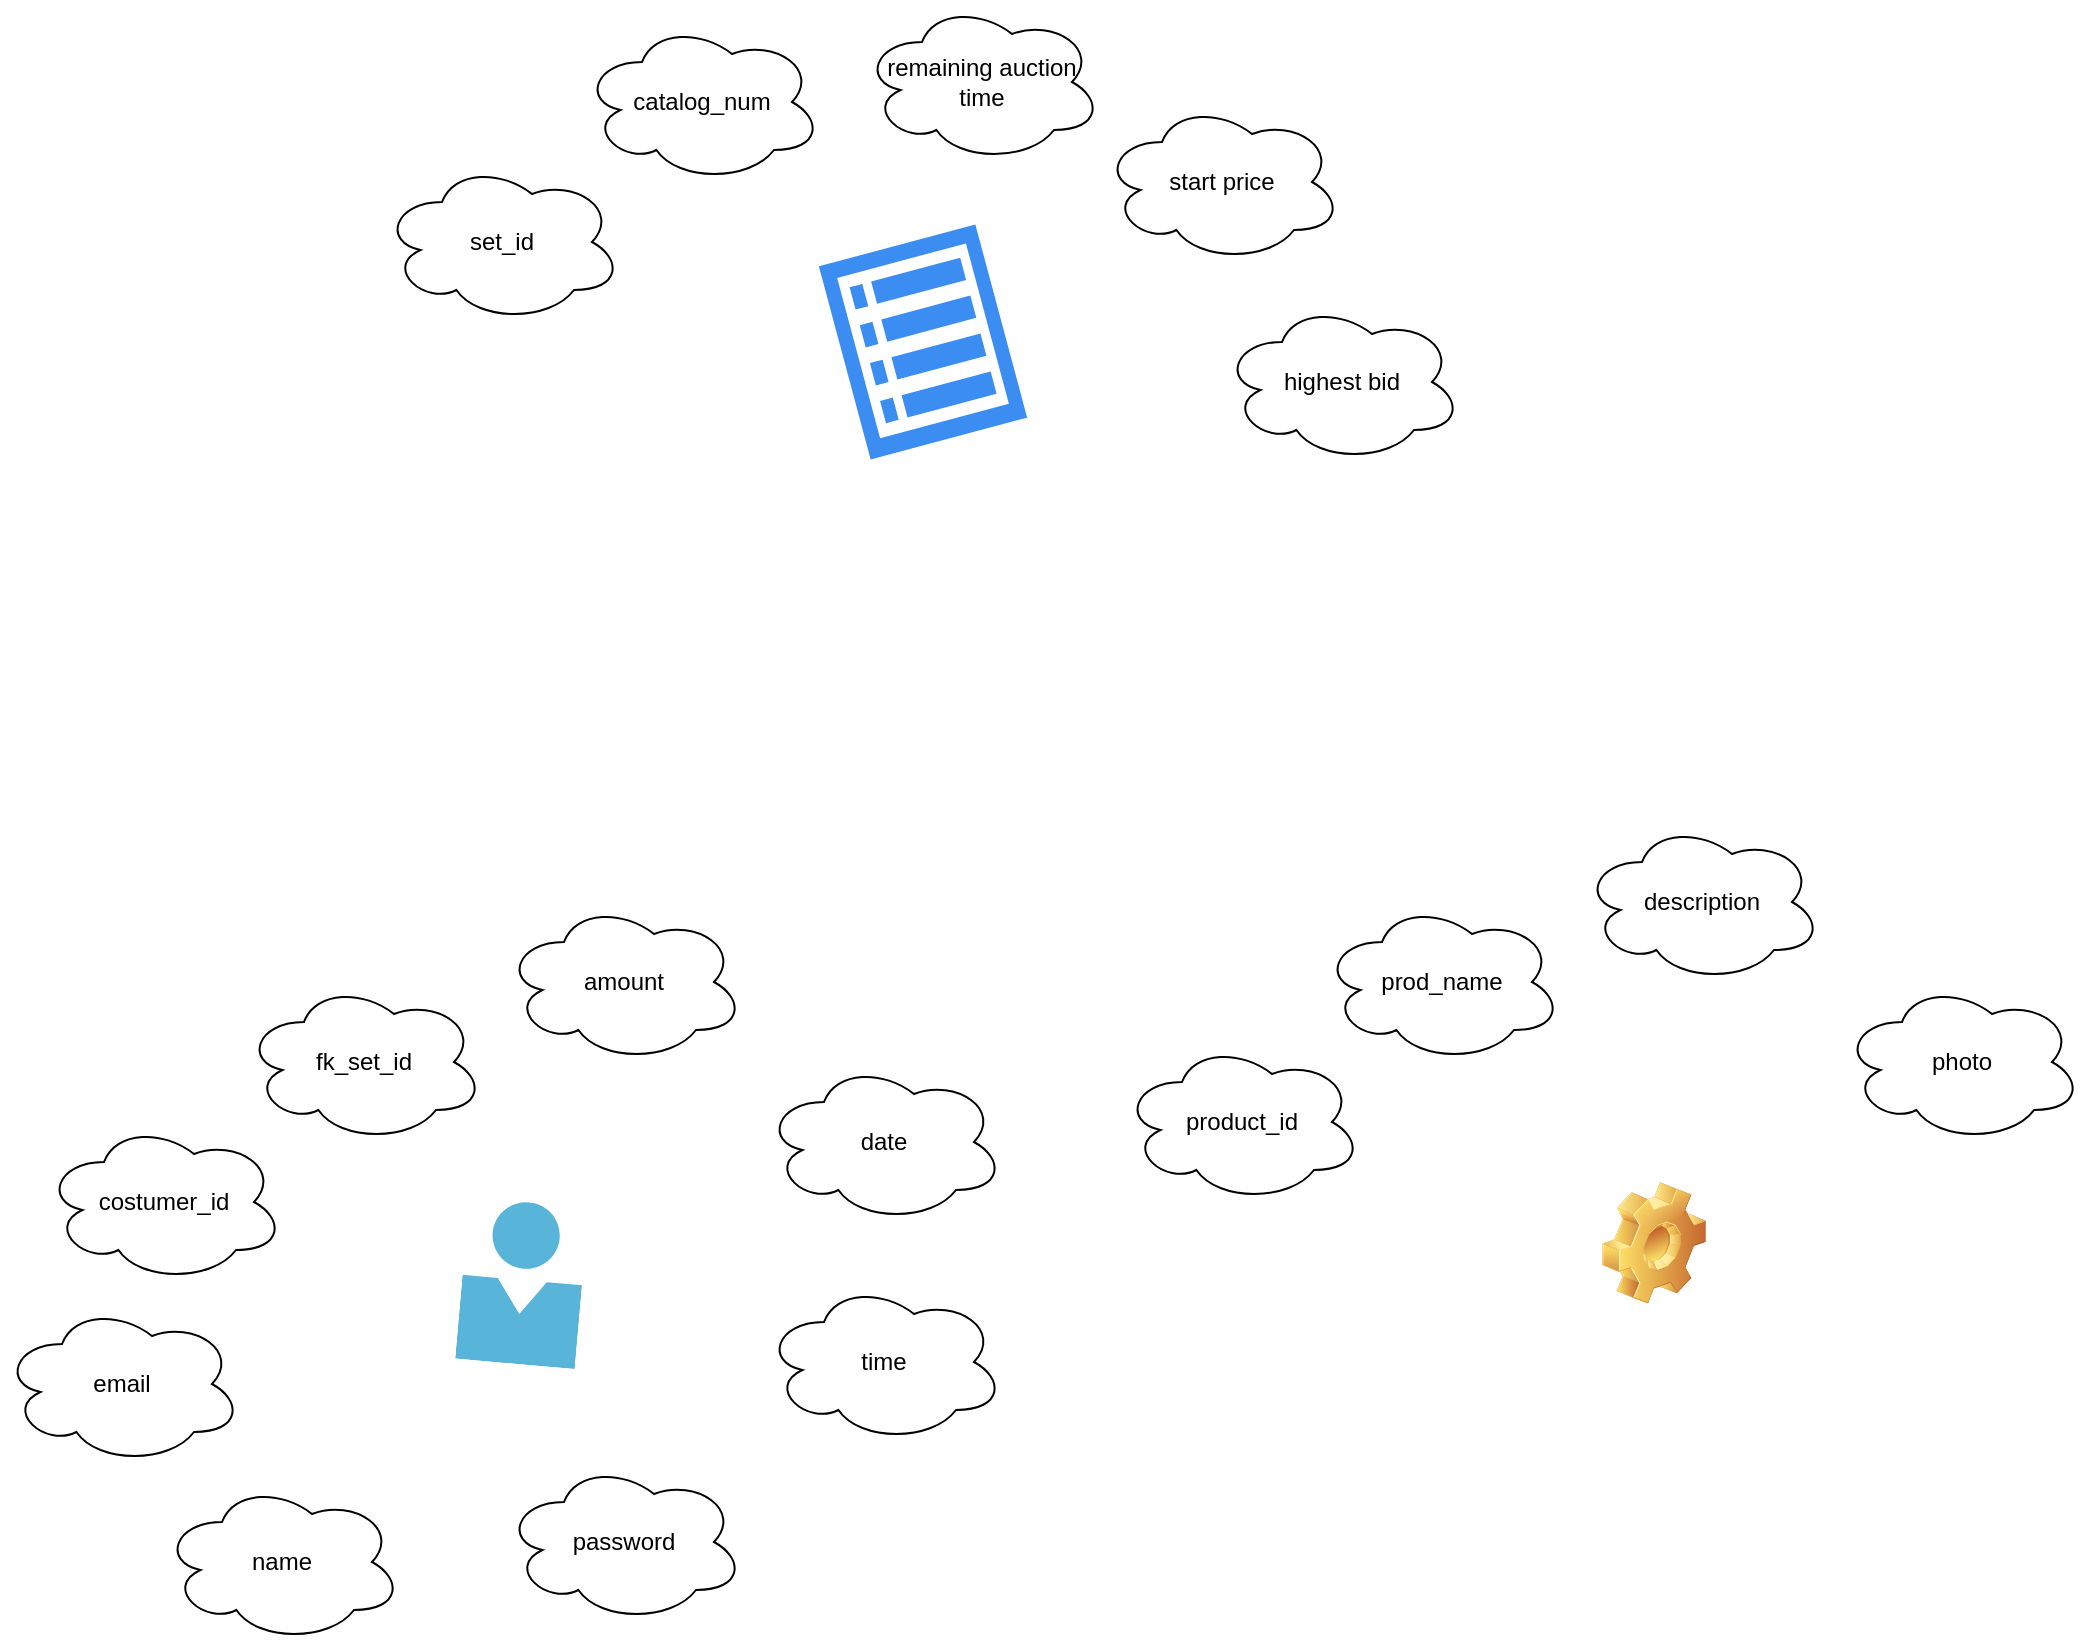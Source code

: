 <mxfile>
    <diagram id="_gYd_yRaZROrODqXN37u" name="Page-1">
        <mxGraphModel dx="1980" dy="846" grid="1" gridSize="10" guides="1" tooltips="1" connect="1" arrows="1" fold="1" page="1" pageScale="1" pageWidth="827" pageHeight="1169" math="0" shadow="0">
            <root>
                <mxCell id="0"/>
                <mxCell id="1" parent="0"/>
                <mxCell id="2" value="" style="sketch=0;html=1;aspect=fixed;strokeColor=none;shadow=0;align=center;verticalAlign=top;fillColor=#3B8DF1;shape=mxgraph.gcp2.view_list;rotation=-15;" vertex="1" parent="1">
                    <mxGeometry x="240" y="190" width="81" height="100" as="geometry"/>
                </mxCell>
                <mxCell id="3" value="set_id" style="ellipse;shape=cloud;whiteSpace=wrap;html=1;" vertex="1" parent="1">
                    <mxGeometry x="10" y="150" width="120" height="80" as="geometry"/>
                </mxCell>
                <mxCell id="4" value="catalog_num" style="ellipse;shape=cloud;whiteSpace=wrap;html=1;" vertex="1" parent="1">
                    <mxGeometry x="110" y="80" width="120" height="80" as="geometry"/>
                </mxCell>
                <mxCell id="6" value="start price" style="ellipse;shape=cloud;whiteSpace=wrap;html=1;" vertex="1" parent="1">
                    <mxGeometry x="370" y="120" width="120" height="80" as="geometry"/>
                </mxCell>
                <mxCell id="7" value="highest bid" style="ellipse;shape=cloud;whiteSpace=wrap;html=1;" vertex="1" parent="1">
                    <mxGeometry x="430" y="220" width="120" height="80" as="geometry"/>
                </mxCell>
                <mxCell id="9" value="remaining auction time" style="ellipse;shape=cloud;whiteSpace=wrap;html=1;" vertex="1" parent="1">
                    <mxGeometry x="250" y="70" width="120" height="80" as="geometry"/>
                </mxCell>
                <mxCell id="11" value="" style="shape=image;html=1;verticalLabelPosition=bottom;verticalAlign=top;imageAspect=1;aspect=fixed;image=img/clipart/Gear_128x128.png" vertex="1" parent="1">
                    <mxGeometry x="620" y="660" width="52" height="61" as="geometry"/>
                </mxCell>
                <mxCell id="12" value="product_id" style="ellipse;shape=cloud;whiteSpace=wrap;html=1;" vertex="1" parent="1">
                    <mxGeometry x="380" y="590" width="120" height="80" as="geometry"/>
                </mxCell>
                <mxCell id="13" value="prod_name" style="ellipse;shape=cloud;whiteSpace=wrap;html=1;" vertex="1" parent="1">
                    <mxGeometry x="480" y="520" width="120" height="80" as="geometry"/>
                </mxCell>
                <mxCell id="14" value="description" style="ellipse;shape=cloud;whiteSpace=wrap;html=1;" vertex="1" parent="1">
                    <mxGeometry x="610" y="480" width="120" height="80" as="geometry"/>
                </mxCell>
                <mxCell id="15" value="photo" style="ellipse;shape=cloud;whiteSpace=wrap;html=1;" vertex="1" parent="1">
                    <mxGeometry x="740" y="560" width="120" height="80" as="geometry"/>
                </mxCell>
                <mxCell id="19" value="" style="sketch=0;aspect=fixed;html=1;points=[];align=center;image;fontSize=12;image=img/lib/mscae/Person.svg;rotation=5;" vertex="1" parent="1">
                    <mxGeometry x="50" y="670" width="60" height="81.08" as="geometry"/>
                </mxCell>
                <mxCell id="21" value="costumer_id" style="ellipse;shape=cloud;whiteSpace=wrap;html=1;" vertex="1" parent="1">
                    <mxGeometry x="-159" y="630" width="120" height="80" as="geometry"/>
                </mxCell>
                <mxCell id="22" value="fk_set_id" style="ellipse;shape=cloud;whiteSpace=wrap;html=1;" vertex="1" parent="1">
                    <mxGeometry x="-59" y="560" width="120" height="80" as="geometry"/>
                </mxCell>
                <mxCell id="23" value="amount" style="ellipse;shape=cloud;whiteSpace=wrap;html=1;" vertex="1" parent="1">
                    <mxGeometry x="71" y="520" width="120" height="80" as="geometry"/>
                </mxCell>
                <mxCell id="24" value="date" style="ellipse;shape=cloud;whiteSpace=wrap;html=1;" vertex="1" parent="1">
                    <mxGeometry x="201" y="600" width="120" height="80" as="geometry"/>
                </mxCell>
                <mxCell id="25" value="time" style="ellipse;shape=cloud;whiteSpace=wrap;html=1;" vertex="1" parent="1">
                    <mxGeometry x="201" y="710" width="120" height="80" as="geometry"/>
                </mxCell>
                <mxCell id="26" value="password" style="ellipse;shape=cloud;whiteSpace=wrap;html=1;" vertex="1" parent="1">
                    <mxGeometry x="71" y="800" width="120" height="80" as="geometry"/>
                </mxCell>
                <mxCell id="27" value="name" style="ellipse;shape=cloud;whiteSpace=wrap;html=1;" vertex="1" parent="1">
                    <mxGeometry x="-100" y="810" width="120" height="80" as="geometry"/>
                </mxCell>
                <mxCell id="28" value="email" style="ellipse;shape=cloud;whiteSpace=wrap;html=1;" vertex="1" parent="1">
                    <mxGeometry x="-180" y="721" width="120" height="80" as="geometry"/>
                </mxCell>
            </root>
        </mxGraphModel>
    </diagram>
    <diagram id="7FCDDahbAtkubZQX5iFU" name="Page-2">
        <mxGraphModel dx="1980" dy="846" grid="1" gridSize="10" guides="1" tooltips="1" connect="1" arrows="1" fold="1" page="1" pageScale="1" pageWidth="827" pageHeight="1169" math="0" shadow="0">
            <root>
                <mxCell id="ca0Z7T8of8gmfiPiTYou-0"/>
                <mxCell id="ca0Z7T8of8gmfiPiTYou-1" parent="ca0Z7T8of8gmfiPiTYou-0"/>
                <mxCell id="jxNRX1WY2ZKDCiM9UZeG-5" style="edgeStyle=none;html=1;exitX=0.25;exitY=1;exitDx=0;exitDy=0;entryX=1;entryY=0;entryDx=0;entryDy=0;" edge="1" parent="ca0Z7T8of8gmfiPiTYou-1" source="ca0Z7T8of8gmfiPiTYou-2" target="goD8COI7fvtztgVObVlK-0">
                    <mxGeometry relative="1" as="geometry"/>
                </mxCell>
                <mxCell id="jxNRX1WY2ZKDCiM9UZeG-6" style="edgeStyle=none;html=1;exitX=0;exitY=0.75;exitDx=0;exitDy=0;entryX=1;entryY=0.5;entryDx=0;entryDy=0;" edge="1" parent="ca0Z7T8of8gmfiPiTYou-1" source="ca0Z7T8of8gmfiPiTYou-2" target="goD8COI7fvtztgVObVlK-1">
                    <mxGeometry relative="1" as="geometry"/>
                </mxCell>
                <mxCell id="jxNRX1WY2ZKDCiM9UZeG-7" style="edgeStyle=none;html=1;exitX=0;exitY=0.25;exitDx=0;exitDy=0;entryX=1;entryY=1;entryDx=0;entryDy=0;" edge="1" parent="ca0Z7T8of8gmfiPiTYou-1" source="ca0Z7T8of8gmfiPiTYou-2" target="goD8COI7fvtztgVObVlK-4">
                    <mxGeometry relative="1" as="geometry"/>
                </mxCell>
                <mxCell id="jxNRX1WY2ZKDCiM9UZeG-8" style="edgeStyle=none;html=1;exitX=0.25;exitY=0;exitDx=0;exitDy=0;entryX=0.5;entryY=1;entryDx=0;entryDy=0;" edge="1" parent="ca0Z7T8of8gmfiPiTYou-1" source="ca0Z7T8of8gmfiPiTYou-2" target="goD8COI7fvtztgVObVlK-2">
                    <mxGeometry relative="1" as="geometry"/>
                </mxCell>
                <mxCell id="jxNRX1WY2ZKDCiM9UZeG-9" style="edgeStyle=none;html=1;exitX=0.75;exitY=0;exitDx=0;exitDy=0;" edge="1" parent="ca0Z7T8of8gmfiPiTYou-1" source="ca0Z7T8of8gmfiPiTYou-2" target="goD8COI7fvtztgVObVlK-3">
                    <mxGeometry relative="1" as="geometry"/>
                </mxCell>
                <mxCell id="jxNRX1WY2ZKDCiM9UZeG-11" style="edgeStyle=none;html=1;exitX=1;exitY=0.25;exitDx=0;exitDy=0;entryX=0;entryY=0.5;entryDx=0;entryDy=0;" edge="1" parent="ca0Z7T8of8gmfiPiTYou-1" source="ca0Z7T8of8gmfiPiTYou-2" target="EaMDmju6QmwKnn0wwo6J-0">
                    <mxGeometry relative="1" as="geometry"/>
                </mxCell>
                <mxCell id="jxNRX1WY2ZKDCiM9UZeG-13" style="edgeStyle=none;html=1;exitX=1;exitY=0.75;exitDx=0;exitDy=0;entryX=0;entryY=0.5;entryDx=0;entryDy=0;" edge="1" parent="ca0Z7T8of8gmfiPiTYou-1" source="ca0Z7T8of8gmfiPiTYou-2" target="EaMDmju6QmwKnn0wwo6J-1">
                    <mxGeometry relative="1" as="geometry"/>
                </mxCell>
                <mxCell id="jxNRX1WY2ZKDCiM9UZeG-14" style="edgeStyle=none;html=1;exitX=0.75;exitY=1;exitDx=0;exitDy=0;" edge="1" parent="ca0Z7T8of8gmfiPiTYou-1" source="ca0Z7T8of8gmfiPiTYou-2" target="9DCI0XBkv5CSsvKXZWBZ-0">
                    <mxGeometry relative="1" as="geometry"/>
                </mxCell>
                <mxCell id="jxNRX1WY2ZKDCiM9UZeG-22" style="edgeStyle=none;html=1;exitX=1;exitY=0;exitDx=0;exitDy=0;endArrow=ERmany;endFill=0;" edge="1" parent="ca0Z7T8of8gmfiPiTYou-1" source="ca0Z7T8of8gmfiPiTYou-2" target="jxNRX1WY2ZKDCiM9UZeG-21">
                    <mxGeometry relative="1" as="geometry"/>
                </mxCell>
                <mxCell id="ca0Z7T8of8gmfiPiTYou-2" value="customer" style="rounded=0;whiteSpace=wrap;html=1;" vertex="1" parent="ca0Z7T8of8gmfiPiTYou-1">
                    <mxGeometry x="20" y="475" width="120" height="60" as="geometry"/>
                </mxCell>
                <mxCell id="jxNRX1WY2ZKDCiM9UZeG-15" style="edgeStyle=none;html=1;exitX=0.75;exitY=0;exitDx=0;exitDy=0;" edge="1" parent="ca0Z7T8of8gmfiPiTYou-1" source="ca0Z7T8of8gmfiPiTYou-3" target="goD8COI7fvtztgVObVlK-8">
                    <mxGeometry relative="1" as="geometry"/>
                </mxCell>
                <mxCell id="jxNRX1WY2ZKDCiM9UZeG-16" style="edgeStyle=none;html=1;exitX=0.25;exitY=0;exitDx=0;exitDy=0;" edge="1" parent="ca0Z7T8of8gmfiPiTYou-1" source="ca0Z7T8of8gmfiPiTYou-3" target="goD8COI7fvtztgVObVlK-7">
                    <mxGeometry relative="1" as="geometry"/>
                </mxCell>
                <mxCell id="jxNRX1WY2ZKDCiM9UZeG-17" style="edgeStyle=none;html=1;exitX=0;exitY=0.25;exitDx=0;exitDy=0;entryX=1;entryY=0.5;entryDx=0;entryDy=0;" edge="1" parent="ca0Z7T8of8gmfiPiTYou-1" source="ca0Z7T8of8gmfiPiTYou-3" target="goD8COI7fvtztgVObVlK-9">
                    <mxGeometry relative="1" as="geometry"/>
                </mxCell>
                <mxCell id="jxNRX1WY2ZKDCiM9UZeG-18" style="edgeStyle=none;html=1;exitX=0;exitY=0.75;exitDx=0;exitDy=0;entryX=1;entryY=0.5;entryDx=0;entryDy=0;" edge="1" parent="ca0Z7T8of8gmfiPiTYou-1" source="ca0Z7T8of8gmfiPiTYou-3" target="goD8COI7fvtztgVObVlK-6">
                    <mxGeometry relative="1" as="geometry"/>
                </mxCell>
                <mxCell id="jxNRX1WY2ZKDCiM9UZeG-19" style="edgeStyle=none;html=1;exitX=0.25;exitY=1;exitDx=0;exitDy=0;entryX=1;entryY=0;entryDx=0;entryDy=0;" edge="1" parent="ca0Z7T8of8gmfiPiTYou-1" source="ca0Z7T8of8gmfiPiTYou-3" target="goD8COI7fvtztgVObVlK-5">
                    <mxGeometry relative="1" as="geometry"/>
                </mxCell>
                <mxCell id="jxNRX1WY2ZKDCiM9UZeG-24" style="edgeStyle=none;html=1;exitX=0;exitY=0;exitDx=0;exitDy=0;entryX=0.5;entryY=1;entryDx=0;entryDy=0;endArrow=ERone;endFill=0;" edge="1" parent="ca0Z7T8of8gmfiPiTYou-1" source="ca0Z7T8of8gmfiPiTYou-3" target="jxNRX1WY2ZKDCiM9UZeG-20">
                    <mxGeometry relative="1" as="geometry"/>
                </mxCell>
                <mxCell id="ca0Z7T8of8gmfiPiTYou-3" value="product" style="rounded=0;whiteSpace=wrap;html=1;" vertex="1" parent="ca0Z7T8of8gmfiPiTYou-1">
                    <mxGeometry x="740" y="425" width="120" height="60" as="geometry"/>
                </mxCell>
                <mxCell id="jxNRX1WY2ZKDCiM9UZeG-0" style="edgeStyle=none;html=1;exitX=0;exitY=1;exitDx=0;exitDy=0;entryX=1;entryY=0;entryDx=0;entryDy=0;" edge="1" parent="ca0Z7T8of8gmfiPiTYou-1" source="ca0Z7T8of8gmfiPiTYou-4" target="c94ElEuDBeeR87De8wlx-1">
                    <mxGeometry relative="1" as="geometry"/>
                </mxCell>
                <mxCell id="jxNRX1WY2ZKDCiM9UZeG-1" style="edgeStyle=none;html=1;exitX=0;exitY=0.5;exitDx=0;exitDy=0;entryX=1;entryY=0.5;entryDx=0;entryDy=0;" edge="1" parent="ca0Z7T8of8gmfiPiTYou-1" source="ca0Z7T8of8gmfiPiTYou-4" target="c94ElEuDBeeR87De8wlx-2">
                    <mxGeometry relative="1" as="geometry"/>
                </mxCell>
                <mxCell id="jxNRX1WY2ZKDCiM9UZeG-2" style="edgeStyle=none;html=1;exitX=0;exitY=0;exitDx=0;exitDy=0;entryX=1;entryY=1;entryDx=0;entryDy=0;" edge="1" parent="ca0Z7T8of8gmfiPiTYou-1" source="ca0Z7T8of8gmfiPiTYou-4" target="c94ElEuDBeeR87De8wlx-5">
                    <mxGeometry relative="1" as="geometry"/>
                </mxCell>
                <mxCell id="jxNRX1WY2ZKDCiM9UZeG-3" style="edgeStyle=none;html=1;exitX=0.5;exitY=0;exitDx=0;exitDy=0;entryX=1;entryY=1;entryDx=0;entryDy=0;" edge="1" parent="ca0Z7T8of8gmfiPiTYou-1" source="ca0Z7T8of8gmfiPiTYou-4" target="c94ElEuDBeeR87De8wlx-3">
                    <mxGeometry relative="1" as="geometry"/>
                </mxCell>
                <mxCell id="jxNRX1WY2ZKDCiM9UZeG-4" style="edgeStyle=none;html=1;exitX=1;exitY=0;exitDx=0;exitDy=0;entryX=0.5;entryY=1;entryDx=0;entryDy=0;" edge="1" parent="ca0Z7T8of8gmfiPiTYou-1" source="ca0Z7T8of8gmfiPiTYou-4" target="c94ElEuDBeeR87De8wlx-4">
                    <mxGeometry relative="1" as="geometry"/>
                </mxCell>
                <mxCell id="ca0Z7T8of8gmfiPiTYou-4" value="set" style="rounded=0;whiteSpace=wrap;html=1;" vertex="1" parent="ca0Z7T8of8gmfiPiTYou-1">
                    <mxGeometry x="360" y="130" width="120" height="60" as="geometry"/>
                </mxCell>
                <mxCell id="c94ElEuDBeeR87De8wlx-1" value="set_id" style="ellipse;whiteSpace=wrap;html=1;" vertex="1" parent="ca0Z7T8of8gmfiPiTYou-1">
                    <mxGeometry x="230" y="210" width="110" height="50" as="geometry"/>
                </mxCell>
                <mxCell id="c94ElEuDBeeR87De8wlx-2" value="catalog_num" style="ellipse;whiteSpace=wrap;html=1;" vertex="1" parent="ca0Z7T8of8gmfiPiTYou-1">
                    <mxGeometry x="140" y="135" width="110" height="50" as="geometry"/>
                </mxCell>
                <mxCell id="c94ElEuDBeeR87De8wlx-3" value="start_price" style="ellipse;whiteSpace=wrap;html=1;" vertex="1" parent="ca0Z7T8of8gmfiPiTYou-1">
                    <mxGeometry x="270" y="10" width="110" height="50" as="geometry"/>
                </mxCell>
                <mxCell id="c94ElEuDBeeR87De8wlx-4" value="highest_bid" style="ellipse;whiteSpace=wrap;html=1;" vertex="1" parent="ca0Z7T8of8gmfiPiTYou-1">
                    <mxGeometry x="414" y="10" width="110" height="50" as="geometry"/>
                </mxCell>
                <mxCell id="c94ElEuDBeeR87De8wlx-5" value="remaining_time" style="ellipse;whiteSpace=wrap;html=1;" vertex="1" parent="ca0Z7T8of8gmfiPiTYou-1">
                    <mxGeometry x="160" y="60" width="110" height="50" as="geometry"/>
                </mxCell>
                <mxCell id="goD8COI7fvtztgVObVlK-0" value="customer_id" style="ellipse;whiteSpace=wrap;html=1;" vertex="1" parent="ca0Z7T8of8gmfiPiTYou-1">
                    <mxGeometry x="-70" y="580" width="110" height="50" as="geometry"/>
                </mxCell>
                <mxCell id="goD8COI7fvtztgVObVlK-1" value="amount" style="ellipse;whiteSpace=wrap;html=1;" vertex="1" parent="ca0Z7T8of8gmfiPiTYou-1">
                    <mxGeometry x="-160" y="505" width="110" height="50" as="geometry"/>
                </mxCell>
                <mxCell id="goD8COI7fvtztgVObVlK-2" value="time" style="ellipse;whiteSpace=wrap;html=1;" vertex="1" parent="ca0Z7T8of8gmfiPiTYou-1">
                    <mxGeometry x="-30" y="380" width="110" height="50" as="geometry"/>
                </mxCell>
                <mxCell id="goD8COI7fvtztgVObVlK-3" value="highest_bid" style="ellipse;whiteSpace=wrap;html=1;" vertex="1" parent="ca0Z7T8of8gmfiPiTYou-1">
                    <mxGeometry x="114" y="380" width="110" height="50" as="geometry"/>
                </mxCell>
                <mxCell id="goD8COI7fvtztgVObVlK-4" value="date" style="ellipse;whiteSpace=wrap;html=1;" vertex="1" parent="ca0Z7T8of8gmfiPiTYou-1">
                    <mxGeometry x="-140" y="430" width="110" height="50" as="geometry"/>
                </mxCell>
                <mxCell id="goD8COI7fvtztgVObVlK-5" value="product_id" style="ellipse;whiteSpace=wrap;html=1;" vertex="1" parent="ca0Z7T8of8gmfiPiTYou-1">
                    <mxGeometry x="630" y="530" width="110" height="50" as="geometry"/>
                </mxCell>
                <mxCell id="goD8COI7fvtztgVObVlK-6" value="prod_name" style="ellipse;whiteSpace=wrap;html=1;" vertex="1" parent="ca0Z7T8of8gmfiPiTYou-1">
                    <mxGeometry x="540" y="455" width="110" height="50" as="geometry"/>
                </mxCell>
                <mxCell id="goD8COI7fvtztgVObVlK-7" value="start_price" style="ellipse;whiteSpace=wrap;html=1;" vertex="1" parent="ca0Z7T8of8gmfiPiTYou-1">
                    <mxGeometry x="670" y="330" width="110" height="50" as="geometry"/>
                </mxCell>
                <mxCell id="goD8COI7fvtztgVObVlK-8" value="photo" style="ellipse;whiteSpace=wrap;html=1;" vertex="1" parent="ca0Z7T8of8gmfiPiTYou-1">
                    <mxGeometry x="814" y="330" width="110" height="50" as="geometry"/>
                </mxCell>
                <mxCell id="goD8COI7fvtztgVObVlK-9" value="description" style="ellipse;whiteSpace=wrap;html=1;" vertex="1" parent="ca0Z7T8of8gmfiPiTYou-1">
                    <mxGeometry x="560" y="380" width="110" height="50" as="geometry"/>
                </mxCell>
                <mxCell id="EaMDmju6QmwKnn0wwo6J-0" value="password" style="ellipse;whiteSpace=wrap;html=1;" vertex="1" parent="ca0Z7T8of8gmfiPiTYou-1">
                    <mxGeometry x="220" y="430" width="110" height="50" as="geometry"/>
                </mxCell>
                <mxCell id="EaMDmju6QmwKnn0wwo6J-1" value="name" style="ellipse;whiteSpace=wrap;html=1;" vertex="1" parent="ca0Z7T8of8gmfiPiTYou-1">
                    <mxGeometry x="210" y="505" width="110" height="50" as="geometry"/>
                </mxCell>
                <mxCell id="9DCI0XBkv5CSsvKXZWBZ-0" value="email" style="ellipse;whiteSpace=wrap;html=1;" vertex="1" parent="ca0Z7T8of8gmfiPiTYou-1">
                    <mxGeometry x="130" y="580" width="110" height="50" as="geometry"/>
                </mxCell>
                <mxCell id="jxNRX1WY2ZKDCiM9UZeG-25" style="edgeStyle=none;html=1;exitX=0.5;exitY=0;exitDx=0;exitDy=0;entryX=1;entryY=0.5;entryDx=0;entryDy=0;endArrow=ERmany;endFill=0;" edge="1" parent="ca0Z7T8of8gmfiPiTYou-1" source="jxNRX1WY2ZKDCiM9UZeG-20" target="ca0Z7T8of8gmfiPiTYou-4">
                    <mxGeometry relative="1" as="geometry"/>
                </mxCell>
                <mxCell id="jxNRX1WY2ZKDCiM9UZeG-20" value="contains of" style="rhombus;whiteSpace=wrap;html=1;" vertex="1" parent="ca0Z7T8of8gmfiPiTYou-1">
                    <mxGeometry x="520" y="210" width="110" height="80" as="geometry"/>
                </mxCell>
                <mxCell id="jxNRX1WY2ZKDCiM9UZeG-23" style="edgeStyle=none;html=1;exitX=1;exitY=0;exitDx=0;exitDy=0;entryX=0.5;entryY=1;entryDx=0;entryDy=0;endArrow=ERone;endFill=0;" edge="1" parent="ca0Z7T8of8gmfiPiTYou-1" source="jxNRX1WY2ZKDCiM9UZeG-21" target="ca0Z7T8of8gmfiPiTYou-4">
                    <mxGeometry relative="1" as="geometry"/>
                </mxCell>
                <mxCell id="jxNRX1WY2ZKDCiM9UZeG-21" value="bids on" style="rhombus;whiteSpace=wrap;html=1;" vertex="1" parent="ca0Z7T8of8gmfiPiTYou-1">
                    <mxGeometry x="280" y="300" width="110" height="80" as="geometry"/>
                </mxCell>
            </root>
        </mxGraphModel>
    </diagram>
    <diagram id="Linwul_X9PhLg9Zq-5qD" name="Page-3">
        <mxGraphModel dx="1980" dy="846" grid="1" gridSize="10" guides="1" tooltips="1" connect="1" arrows="1" fold="1" page="1" pageScale="1" pageWidth="827" pageHeight="1169" math="0" shadow="0">
            <root>
                <mxCell id="x2I-QkCe3yrf8vu7usgW-0"/>
                <mxCell id="x2I-QkCe3yrf8vu7usgW-1" parent="x2I-QkCe3yrf8vu7usgW-0"/>
                <mxCell id="0KfHPQlNIQVeiRZ2WCsy-0" style="edgeStyle=none;html=1;exitX=0.25;exitY=1;exitDx=0;exitDy=0;entryX=1;entryY=0;entryDx=0;entryDy=0;" edge="1" parent="x2I-QkCe3yrf8vu7usgW-1" source="0KfHPQlNIQVeiRZ2WCsy-9" target="0KfHPQlNIQVeiRZ2WCsy-28">
                    <mxGeometry relative="1" as="geometry"/>
                </mxCell>
                <mxCell id="0KfHPQlNIQVeiRZ2WCsy-1" style="edgeStyle=none;html=1;exitX=0;exitY=0.75;exitDx=0;exitDy=0;entryX=1;entryY=0.5;entryDx=0;entryDy=0;" edge="1" parent="x2I-QkCe3yrf8vu7usgW-1" source="0KfHPQlNIQVeiRZ2WCsy-9" target="0KfHPQlNIQVeiRZ2WCsy-29">
                    <mxGeometry relative="1" as="geometry"/>
                </mxCell>
                <mxCell id="0KfHPQlNIQVeiRZ2WCsy-2" style="edgeStyle=none;html=1;exitX=0;exitY=0.25;exitDx=0;exitDy=0;entryX=1;entryY=1;entryDx=0;entryDy=0;" edge="1" parent="x2I-QkCe3yrf8vu7usgW-1" source="0KfHPQlNIQVeiRZ2WCsy-9" target="0KfHPQlNIQVeiRZ2WCsy-32">
                    <mxGeometry relative="1" as="geometry"/>
                </mxCell>
                <mxCell id="0KfHPQlNIQVeiRZ2WCsy-3" style="edgeStyle=none;html=1;exitX=0.25;exitY=0;exitDx=0;exitDy=0;entryX=0.5;entryY=1;entryDx=0;entryDy=0;" edge="1" parent="x2I-QkCe3yrf8vu7usgW-1" source="0KfHPQlNIQVeiRZ2WCsy-9" target="0KfHPQlNIQVeiRZ2WCsy-30">
                    <mxGeometry relative="1" as="geometry"/>
                </mxCell>
                <mxCell id="0KfHPQlNIQVeiRZ2WCsy-4" style="edgeStyle=none;html=1;exitX=0.75;exitY=0;exitDx=0;exitDy=0;" edge="1" parent="x2I-QkCe3yrf8vu7usgW-1" source="0KfHPQlNIQVeiRZ2WCsy-9" target="0KfHPQlNIQVeiRZ2WCsy-31">
                    <mxGeometry relative="1" as="geometry"/>
                </mxCell>
                <mxCell id="0KfHPQlNIQVeiRZ2WCsy-5" style="edgeStyle=none;html=1;exitX=1;exitY=0.25;exitDx=0;exitDy=0;entryX=0;entryY=0.5;entryDx=0;entryDy=0;" edge="1" parent="x2I-QkCe3yrf8vu7usgW-1" source="0KfHPQlNIQVeiRZ2WCsy-9" target="0KfHPQlNIQVeiRZ2WCsy-38">
                    <mxGeometry relative="1" as="geometry"/>
                </mxCell>
                <mxCell id="0KfHPQlNIQVeiRZ2WCsy-6" style="edgeStyle=none;html=1;exitX=1;exitY=0.75;exitDx=0;exitDy=0;entryX=0;entryY=0.5;entryDx=0;entryDy=0;" edge="1" parent="x2I-QkCe3yrf8vu7usgW-1" source="0KfHPQlNIQVeiRZ2WCsy-9" target="0KfHPQlNIQVeiRZ2WCsy-39">
                    <mxGeometry relative="1" as="geometry"/>
                </mxCell>
                <mxCell id="0KfHPQlNIQVeiRZ2WCsy-7" style="edgeStyle=none;html=1;exitX=0.75;exitY=1;exitDx=0;exitDy=0;" edge="1" parent="x2I-QkCe3yrf8vu7usgW-1" source="0KfHPQlNIQVeiRZ2WCsy-9" target="0KfHPQlNIQVeiRZ2WCsy-40">
                    <mxGeometry relative="1" as="geometry"/>
                </mxCell>
                <mxCell id="0KfHPQlNIQVeiRZ2WCsy-8" style="edgeStyle=none;html=1;exitX=1;exitY=0;exitDx=0;exitDy=0;endArrow=ERmany;endFill=0;" edge="1" parent="x2I-QkCe3yrf8vu7usgW-1" source="0KfHPQlNIQVeiRZ2WCsy-9" target="0KfHPQlNIQVeiRZ2WCsy-44">
                    <mxGeometry relative="1" as="geometry"/>
                </mxCell>
                <mxCell id="0KfHPQlNIQVeiRZ2WCsy-9" value="customer" style="rounded=0;whiteSpace=wrap;html=1;" vertex="1" parent="x2I-QkCe3yrf8vu7usgW-1">
                    <mxGeometry y="775" width="120" height="60" as="geometry"/>
                </mxCell>
                <mxCell id="0KfHPQlNIQVeiRZ2WCsy-10" style="edgeStyle=none;html=1;exitX=0.75;exitY=0;exitDx=0;exitDy=0;" edge="1" parent="x2I-QkCe3yrf8vu7usgW-1" source="0KfHPQlNIQVeiRZ2WCsy-16" target="0KfHPQlNIQVeiRZ2WCsy-36">
                    <mxGeometry relative="1" as="geometry"/>
                </mxCell>
                <mxCell id="0KfHPQlNIQVeiRZ2WCsy-11" style="edgeStyle=none;html=1;exitX=0.25;exitY=0;exitDx=0;exitDy=0;" edge="1" parent="x2I-QkCe3yrf8vu7usgW-1" source="0KfHPQlNIQVeiRZ2WCsy-16" target="0KfHPQlNIQVeiRZ2WCsy-35">
                    <mxGeometry relative="1" as="geometry"/>
                </mxCell>
                <mxCell id="0KfHPQlNIQVeiRZ2WCsy-12" style="edgeStyle=none;html=1;exitX=0;exitY=0.25;exitDx=0;exitDy=0;entryX=1;entryY=0.5;entryDx=0;entryDy=0;" edge="1" parent="x2I-QkCe3yrf8vu7usgW-1" source="0KfHPQlNIQVeiRZ2WCsy-16" target="0KfHPQlNIQVeiRZ2WCsy-37">
                    <mxGeometry relative="1" as="geometry"/>
                </mxCell>
                <mxCell id="0KfHPQlNIQVeiRZ2WCsy-13" style="edgeStyle=none;html=1;exitX=0;exitY=0.75;exitDx=0;exitDy=0;entryX=1;entryY=0.5;entryDx=0;entryDy=0;" edge="1" parent="x2I-QkCe3yrf8vu7usgW-1" source="0KfHPQlNIQVeiRZ2WCsy-16" target="0KfHPQlNIQVeiRZ2WCsy-34">
                    <mxGeometry relative="1" as="geometry"/>
                </mxCell>
                <mxCell id="0KfHPQlNIQVeiRZ2WCsy-14" style="edgeStyle=none;html=1;exitX=0.25;exitY=1;exitDx=0;exitDy=0;entryX=1;entryY=0;entryDx=0;entryDy=0;" edge="1" parent="x2I-QkCe3yrf8vu7usgW-1" source="0KfHPQlNIQVeiRZ2WCsy-16" target="0KfHPQlNIQVeiRZ2WCsy-33">
                    <mxGeometry relative="1" as="geometry"/>
                </mxCell>
                <mxCell id="0KfHPQlNIQVeiRZ2WCsy-15" style="edgeStyle=none;html=1;exitX=0;exitY=0;exitDx=0;exitDy=0;entryX=0.5;entryY=1;entryDx=0;entryDy=0;endArrow=ERone;endFill=0;" edge="1" parent="x2I-QkCe3yrf8vu7usgW-1" source="0KfHPQlNIQVeiRZ2WCsy-16" target="0KfHPQlNIQVeiRZ2WCsy-42">
                    <mxGeometry relative="1" as="geometry"/>
                </mxCell>
                <mxCell id="0KfHPQlNIQVeiRZ2WCsy-16" value="product" style="rounded=0;whiteSpace=wrap;html=1;" vertex="1" parent="x2I-QkCe3yrf8vu7usgW-1">
                    <mxGeometry x="720" y="725" width="120" height="60" as="geometry"/>
                </mxCell>
                <mxCell id="0KfHPQlNIQVeiRZ2WCsy-17" style="edgeStyle=none;html=1;exitX=0;exitY=1;exitDx=0;exitDy=0;entryX=1;entryY=0;entryDx=0;entryDy=0;" edge="1" parent="x2I-QkCe3yrf8vu7usgW-1" source="0KfHPQlNIQVeiRZ2WCsy-22" target="0KfHPQlNIQVeiRZ2WCsy-23">
                    <mxGeometry relative="1" as="geometry"/>
                </mxCell>
                <mxCell id="0KfHPQlNIQVeiRZ2WCsy-18" style="edgeStyle=none;html=1;exitX=0;exitY=0.5;exitDx=0;exitDy=0;entryX=1;entryY=0.5;entryDx=0;entryDy=0;" edge="1" parent="x2I-QkCe3yrf8vu7usgW-1" source="0KfHPQlNIQVeiRZ2WCsy-22" target="0KfHPQlNIQVeiRZ2WCsy-24">
                    <mxGeometry relative="1" as="geometry"/>
                </mxCell>
                <mxCell id="0KfHPQlNIQVeiRZ2WCsy-19" style="edgeStyle=none;html=1;exitX=0;exitY=0;exitDx=0;exitDy=0;entryX=1;entryY=1;entryDx=0;entryDy=0;" edge="1" parent="x2I-QkCe3yrf8vu7usgW-1" source="0KfHPQlNIQVeiRZ2WCsy-22" target="0KfHPQlNIQVeiRZ2WCsy-27">
                    <mxGeometry relative="1" as="geometry"/>
                </mxCell>
                <mxCell id="0KfHPQlNIQVeiRZ2WCsy-20" style="edgeStyle=none;html=1;exitX=0.5;exitY=0;exitDx=0;exitDy=0;entryX=1;entryY=1;entryDx=0;entryDy=0;" edge="1" parent="x2I-QkCe3yrf8vu7usgW-1" source="0KfHPQlNIQVeiRZ2WCsy-22" target="0KfHPQlNIQVeiRZ2WCsy-25">
                    <mxGeometry relative="1" as="geometry"/>
                </mxCell>
                <mxCell id="0KfHPQlNIQVeiRZ2WCsy-21" style="edgeStyle=none;html=1;exitX=1;exitY=0;exitDx=0;exitDy=0;entryX=0.5;entryY=1;entryDx=0;entryDy=0;" edge="1" parent="x2I-QkCe3yrf8vu7usgW-1" source="0KfHPQlNIQVeiRZ2WCsy-22" target="0KfHPQlNIQVeiRZ2WCsy-26">
                    <mxGeometry relative="1" as="geometry"/>
                </mxCell>
                <mxCell id="0KfHPQlNIQVeiRZ2WCsy-22" value="set" style="rounded=0;whiteSpace=wrap;html=1;" vertex="1" parent="x2I-QkCe3yrf8vu7usgW-1">
                    <mxGeometry x="340" y="430" width="120" height="60" as="geometry"/>
                </mxCell>
                <mxCell id="0KfHPQlNIQVeiRZ2WCsy-23" value="set_id" style="ellipse;whiteSpace=wrap;html=1;" vertex="1" parent="x2I-QkCe3yrf8vu7usgW-1">
                    <mxGeometry x="210" y="510" width="110" height="50" as="geometry"/>
                </mxCell>
                <mxCell id="0KfHPQlNIQVeiRZ2WCsy-24" value="catalog_num" style="ellipse;whiteSpace=wrap;html=1;" vertex="1" parent="x2I-QkCe3yrf8vu7usgW-1">
                    <mxGeometry x="120" y="435" width="110" height="50" as="geometry"/>
                </mxCell>
                <mxCell id="0KfHPQlNIQVeiRZ2WCsy-25" value="start_price" style="ellipse;whiteSpace=wrap;html=1;" vertex="1" parent="x2I-QkCe3yrf8vu7usgW-1">
                    <mxGeometry x="250" y="310" width="110" height="50" as="geometry"/>
                </mxCell>
                <mxCell id="0KfHPQlNIQVeiRZ2WCsy-26" value="highest_bid" style="ellipse;whiteSpace=wrap;html=1;" vertex="1" parent="x2I-QkCe3yrf8vu7usgW-1">
                    <mxGeometry x="394" y="310" width="110" height="50" as="geometry"/>
                </mxCell>
                <mxCell id="0KfHPQlNIQVeiRZ2WCsy-27" value="remaining_time" style="ellipse;whiteSpace=wrap;html=1;" vertex="1" parent="x2I-QkCe3yrf8vu7usgW-1">
                    <mxGeometry x="140" y="360" width="110" height="50" as="geometry"/>
                </mxCell>
                <mxCell id="0KfHPQlNIQVeiRZ2WCsy-28" value="customer_id" style="ellipse;whiteSpace=wrap;html=1;" vertex="1" parent="x2I-QkCe3yrf8vu7usgW-1">
                    <mxGeometry x="-90" y="880" width="110" height="50" as="geometry"/>
                </mxCell>
                <mxCell id="0KfHPQlNIQVeiRZ2WCsy-29" value="amount" style="ellipse;whiteSpace=wrap;html=1;" vertex="1" parent="x2I-QkCe3yrf8vu7usgW-1">
                    <mxGeometry x="-180" y="805" width="110" height="50" as="geometry"/>
                </mxCell>
                <mxCell id="0KfHPQlNIQVeiRZ2WCsy-30" value="time" style="ellipse;whiteSpace=wrap;html=1;" vertex="1" parent="x2I-QkCe3yrf8vu7usgW-1">
                    <mxGeometry x="-50" y="680" width="110" height="50" as="geometry"/>
                </mxCell>
                <mxCell id="0KfHPQlNIQVeiRZ2WCsy-31" value="highest_bid" style="ellipse;whiteSpace=wrap;html=1;" vertex="1" parent="x2I-QkCe3yrf8vu7usgW-1">
                    <mxGeometry x="94" y="680" width="110" height="50" as="geometry"/>
                </mxCell>
                <mxCell id="0KfHPQlNIQVeiRZ2WCsy-32" value="date" style="ellipse;whiteSpace=wrap;html=1;" vertex="1" parent="x2I-QkCe3yrf8vu7usgW-1">
                    <mxGeometry x="-160" y="730" width="110" height="50" as="geometry"/>
                </mxCell>
                <mxCell id="0KfHPQlNIQVeiRZ2WCsy-33" value="product_id" style="ellipse;whiteSpace=wrap;html=1;" vertex="1" parent="x2I-QkCe3yrf8vu7usgW-1">
                    <mxGeometry x="610" y="830" width="110" height="50" as="geometry"/>
                </mxCell>
                <mxCell id="0KfHPQlNIQVeiRZ2WCsy-34" value="prod_name" style="ellipse;whiteSpace=wrap;html=1;" vertex="1" parent="x2I-QkCe3yrf8vu7usgW-1">
                    <mxGeometry x="520" y="755" width="110" height="50" as="geometry"/>
                </mxCell>
                <mxCell id="0KfHPQlNIQVeiRZ2WCsy-35" value="start_price" style="ellipse;whiteSpace=wrap;html=1;" vertex="1" parent="x2I-QkCe3yrf8vu7usgW-1">
                    <mxGeometry x="650" y="630" width="110" height="50" as="geometry"/>
                </mxCell>
                <mxCell id="0KfHPQlNIQVeiRZ2WCsy-36" value="photo" style="ellipse;whiteSpace=wrap;html=1;" vertex="1" parent="x2I-QkCe3yrf8vu7usgW-1">
                    <mxGeometry x="794" y="630" width="110" height="50" as="geometry"/>
                </mxCell>
                <mxCell id="0KfHPQlNIQVeiRZ2WCsy-37" value="description" style="ellipse;whiteSpace=wrap;html=1;" vertex="1" parent="x2I-QkCe3yrf8vu7usgW-1">
                    <mxGeometry x="540" y="680" width="110" height="50" as="geometry"/>
                </mxCell>
                <mxCell id="0KfHPQlNIQVeiRZ2WCsy-38" value="password" style="ellipse;whiteSpace=wrap;html=1;" vertex="1" parent="x2I-QkCe3yrf8vu7usgW-1">
                    <mxGeometry x="200" y="730" width="110" height="50" as="geometry"/>
                </mxCell>
                <mxCell id="0KfHPQlNIQVeiRZ2WCsy-39" value="name" style="ellipse;whiteSpace=wrap;html=1;" vertex="1" parent="x2I-QkCe3yrf8vu7usgW-1">
                    <mxGeometry x="190" y="805" width="110" height="50" as="geometry"/>
                </mxCell>
                <mxCell id="0KfHPQlNIQVeiRZ2WCsy-40" value="email" style="ellipse;whiteSpace=wrap;html=1;" vertex="1" parent="x2I-QkCe3yrf8vu7usgW-1">
                    <mxGeometry x="110" y="880" width="110" height="50" as="geometry"/>
                </mxCell>
                <mxCell id="0KfHPQlNIQVeiRZ2WCsy-41" style="edgeStyle=none;html=1;exitX=0.5;exitY=0;exitDx=0;exitDy=0;entryX=1;entryY=0.5;entryDx=0;entryDy=0;endArrow=ERmany;endFill=0;" edge="1" parent="x2I-QkCe3yrf8vu7usgW-1" source="0KfHPQlNIQVeiRZ2WCsy-42" target="0KfHPQlNIQVeiRZ2WCsy-22">
                    <mxGeometry relative="1" as="geometry"/>
                </mxCell>
                <mxCell id="0KfHPQlNIQVeiRZ2WCsy-42" value="contains of" style="rhombus;whiteSpace=wrap;html=1;" vertex="1" parent="x2I-QkCe3yrf8vu7usgW-1">
                    <mxGeometry x="500" y="510" width="110" height="80" as="geometry"/>
                </mxCell>
                <mxCell id="0KfHPQlNIQVeiRZ2WCsy-43" style="edgeStyle=none;html=1;exitX=1;exitY=0;exitDx=0;exitDy=0;entryX=0.5;entryY=1;entryDx=0;entryDy=0;endArrow=ERone;endFill=0;" edge="1" parent="x2I-QkCe3yrf8vu7usgW-1" source="0KfHPQlNIQVeiRZ2WCsy-44" target="0KfHPQlNIQVeiRZ2WCsy-22">
                    <mxGeometry relative="1" as="geometry"/>
                </mxCell>
                <mxCell id="0KfHPQlNIQVeiRZ2WCsy-44" value="bids on" style="rhombus;whiteSpace=wrap;html=1;" vertex="1" parent="x2I-QkCe3yrf8vu7usgW-1">
                    <mxGeometry x="260" y="600" width="110" height="80" as="geometry"/>
                </mxCell>
                <mxCell id="0KfHPQlNIQVeiRZ2WCsy-45" value="customer" style="swimlane;fontStyle=0;childLayout=stackLayout;horizontal=1;startSize=26;fillColor=none;horizontalStack=0;resizeParent=1;resizeParentMax=0;resizeLast=0;collapsible=1;marginBottom=0;" vertex="1" parent="x2I-QkCe3yrf8vu7usgW-1">
                    <mxGeometry x="110" y="60" width="140" height="104" as="geometry"/>
                </mxCell>
                <mxCell id="0KfHPQlNIQVeiRZ2WCsy-46" value="+ field: type" style="text;strokeColor=none;fillColor=none;align=left;verticalAlign=top;spacingLeft=4;spacingRight=4;overflow=hidden;rotatable=0;points=[[0,0.5],[1,0.5]];portConstraint=eastwest;" vertex="1" parent="0KfHPQlNIQVeiRZ2WCsy-45">
                    <mxGeometry y="26" width="140" height="26" as="geometry"/>
                </mxCell>
                <mxCell id="0KfHPQlNIQVeiRZ2WCsy-47" value="+ field: type" style="text;strokeColor=none;fillColor=none;align=left;verticalAlign=top;spacingLeft=4;spacingRight=4;overflow=hidden;rotatable=0;points=[[0,0.5],[1,0.5]];portConstraint=eastwest;" vertex="1" parent="0KfHPQlNIQVeiRZ2WCsy-45">
                    <mxGeometry y="52" width="140" height="26" as="geometry"/>
                </mxCell>
                <mxCell id="0KfHPQlNIQVeiRZ2WCsy-48" value="+ field: type" style="text;strokeColor=none;fillColor=none;align=left;verticalAlign=top;spacingLeft=4;spacingRight=4;overflow=hidden;rotatable=0;points=[[0,0.5],[1,0.5]];portConstraint=eastwest;" vertex="1" parent="0KfHPQlNIQVeiRZ2WCsy-45">
                    <mxGeometry y="78" width="140" height="26" as="geometry"/>
                </mxCell>
                <mxCell id="0KfHPQlNIQVeiRZ2WCsy-49" value="set" style="swimlane;fontStyle=0;childLayout=stackLayout;horizontal=1;startSize=26;fillColor=none;horizontalStack=0;resizeParent=1;resizeParentMax=0;resizeLast=0;collapsible=1;marginBottom=0;" vertex="1" parent="x2I-QkCe3yrf8vu7usgW-1">
                    <mxGeometry x="344" y="60" width="140" height="104" as="geometry"/>
                </mxCell>
                <mxCell id="0KfHPQlNIQVeiRZ2WCsy-50" value="+ field: type" style="text;strokeColor=none;fillColor=none;align=left;verticalAlign=top;spacingLeft=4;spacingRight=4;overflow=hidden;rotatable=0;points=[[0,0.5],[1,0.5]];portConstraint=eastwest;" vertex="1" parent="0KfHPQlNIQVeiRZ2WCsy-49">
                    <mxGeometry y="26" width="140" height="26" as="geometry"/>
                </mxCell>
                <mxCell id="0KfHPQlNIQVeiRZ2WCsy-51" value="+ field: type" style="text;strokeColor=none;fillColor=none;align=left;verticalAlign=top;spacingLeft=4;spacingRight=4;overflow=hidden;rotatable=0;points=[[0,0.5],[1,0.5]];portConstraint=eastwest;" vertex="1" parent="0KfHPQlNIQVeiRZ2WCsy-49">
                    <mxGeometry y="52" width="140" height="26" as="geometry"/>
                </mxCell>
                <mxCell id="0KfHPQlNIQVeiRZ2WCsy-52" value="+ field: type" style="text;strokeColor=none;fillColor=none;align=left;verticalAlign=top;spacingLeft=4;spacingRight=4;overflow=hidden;rotatable=0;points=[[0,0.5],[1,0.5]];portConstraint=eastwest;" vertex="1" parent="0KfHPQlNIQVeiRZ2WCsy-49">
                    <mxGeometry y="78" width="140" height="26" as="geometry"/>
                </mxCell>
                <mxCell id="0KfHPQlNIQVeiRZ2WCsy-53" value="product" style="swimlane;fontStyle=0;childLayout=stackLayout;horizontal=1;startSize=26;fillColor=none;horizontalStack=0;resizeParent=1;resizeParentMax=0;resizeLast=0;collapsible=1;marginBottom=0;" vertex="1" parent="x2I-QkCe3yrf8vu7usgW-1">
                    <mxGeometry x="570" y="60" width="140" height="104" as="geometry"/>
                </mxCell>
                <mxCell id="0KfHPQlNIQVeiRZ2WCsy-54" value="+ field: type" style="text;strokeColor=none;fillColor=none;align=left;verticalAlign=top;spacingLeft=4;spacingRight=4;overflow=hidden;rotatable=0;points=[[0,0.5],[1,0.5]];portConstraint=eastwest;" vertex="1" parent="0KfHPQlNIQVeiRZ2WCsy-53">
                    <mxGeometry y="26" width="140" height="26" as="geometry"/>
                </mxCell>
                <mxCell id="0KfHPQlNIQVeiRZ2WCsy-55" value="+ field: type" style="text;strokeColor=none;fillColor=none;align=left;verticalAlign=top;spacingLeft=4;spacingRight=4;overflow=hidden;rotatable=0;points=[[0,0.5],[1,0.5]];portConstraint=eastwest;" vertex="1" parent="0KfHPQlNIQVeiRZ2WCsy-53">
                    <mxGeometry y="52" width="140" height="26" as="geometry"/>
                </mxCell>
                <mxCell id="0KfHPQlNIQVeiRZ2WCsy-56" value="+ field: type" style="text;strokeColor=none;fillColor=none;align=left;verticalAlign=top;spacingLeft=4;spacingRight=4;overflow=hidden;rotatable=0;points=[[0,0.5],[1,0.5]];portConstraint=eastwest;" vertex="1" parent="0KfHPQlNIQVeiRZ2WCsy-53">
                    <mxGeometry y="78" width="140" height="26" as="geometry"/>
                </mxCell>
            </root>
        </mxGraphModel>
    </diagram>
</mxfile>